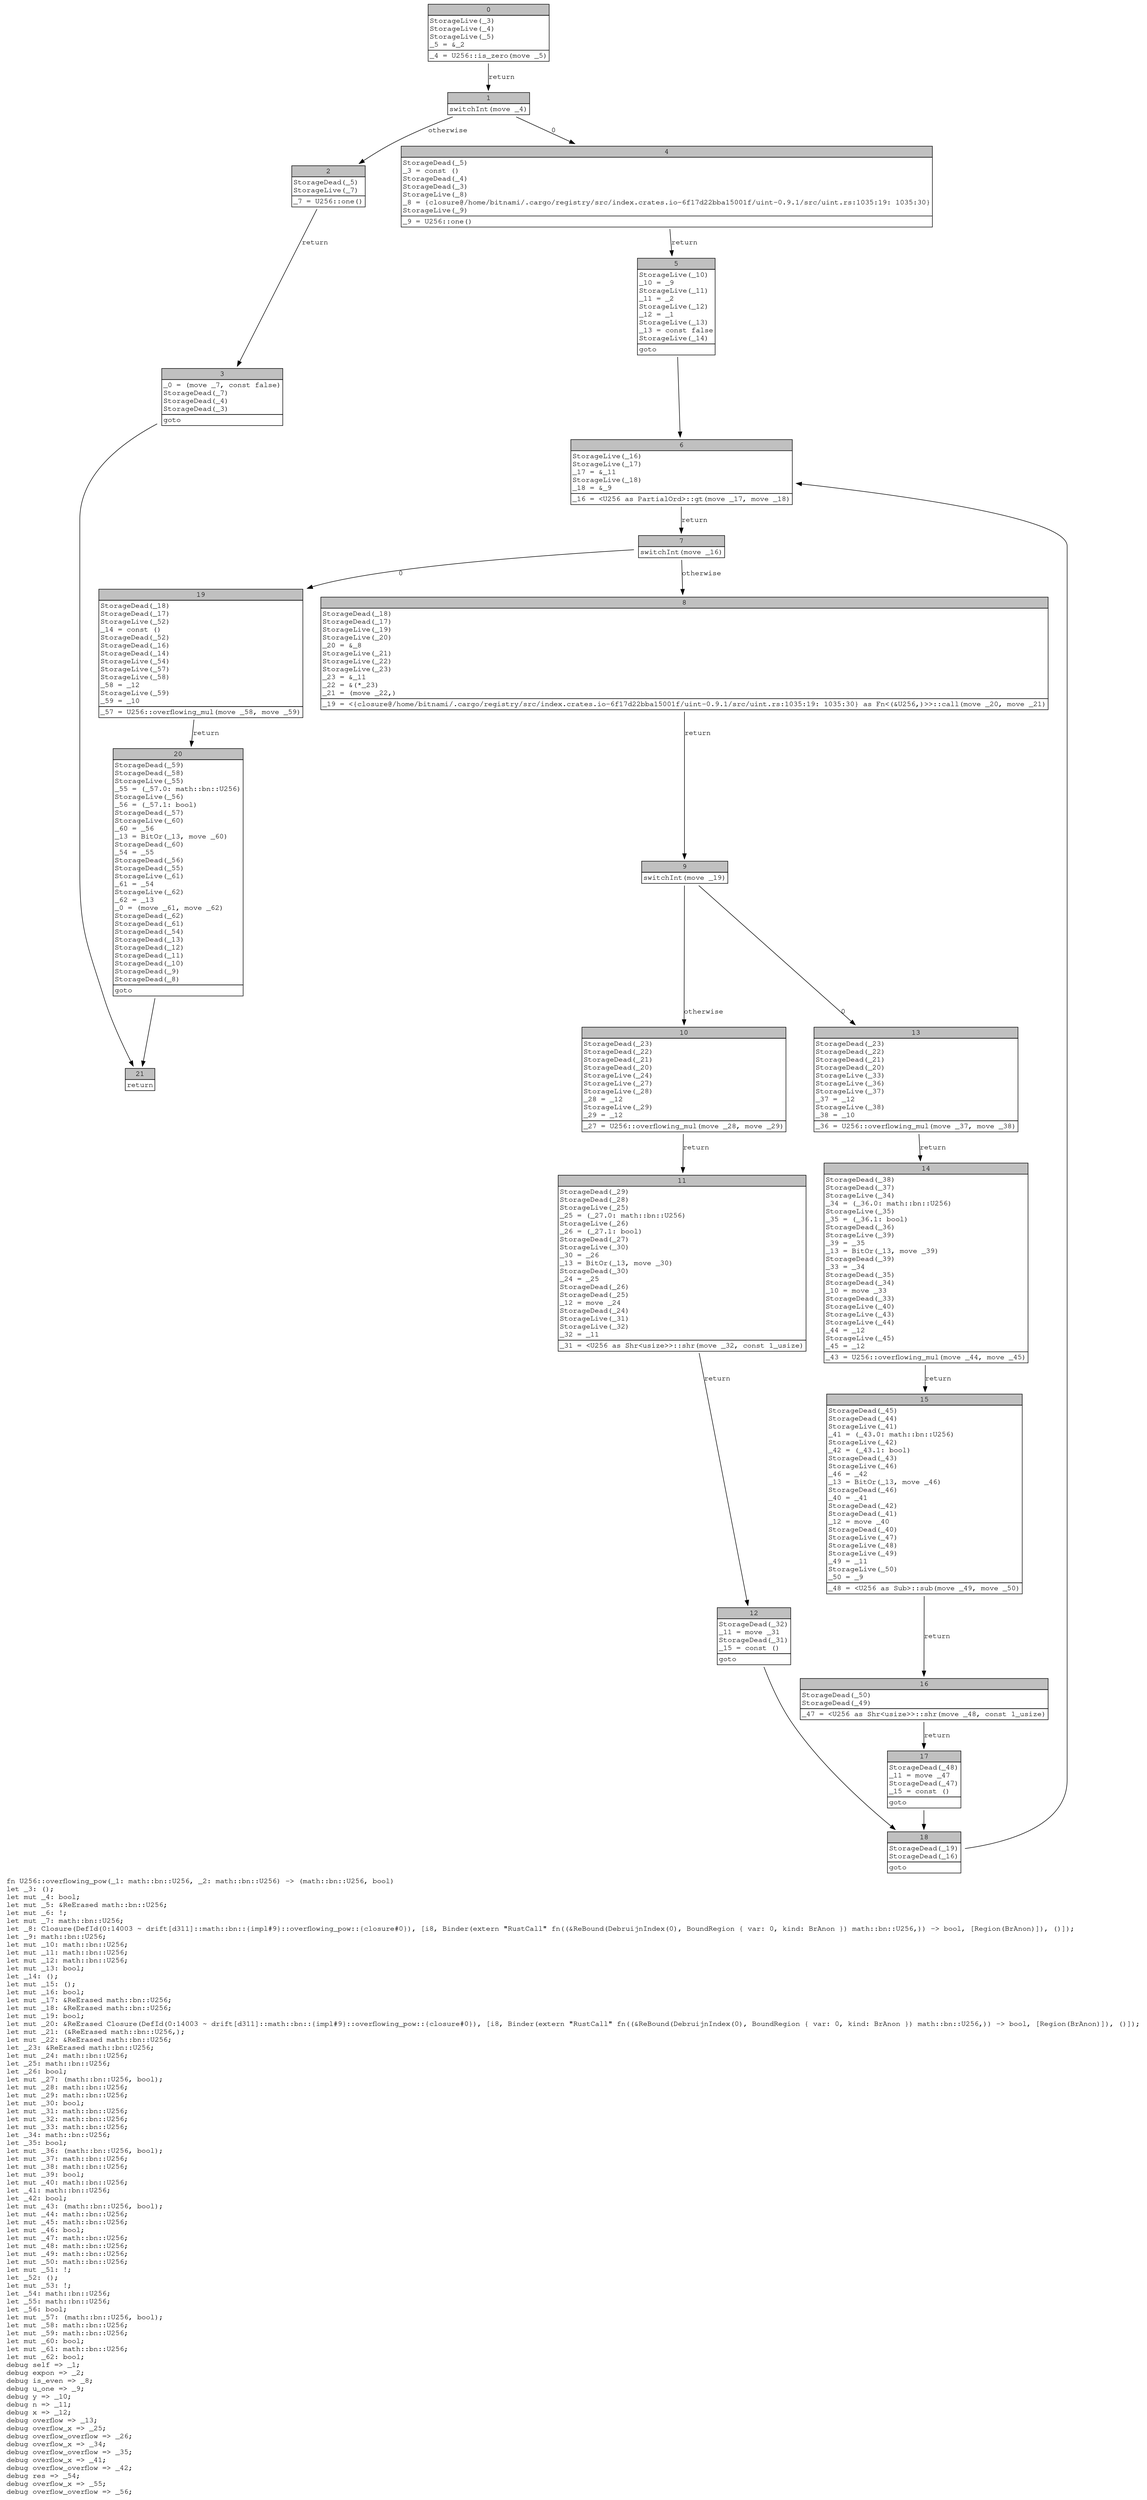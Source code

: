 digraph Mir_0_14002 {
    graph [fontname="Courier, monospace"];
    node [fontname="Courier, monospace"];
    edge [fontname="Courier, monospace"];
    label=<fn U256::overflowing_pow(_1: math::bn::U256, _2: math::bn::U256) -&gt; (math::bn::U256, bool)<br align="left"/>let _3: ();<br align="left"/>let mut _4: bool;<br align="left"/>let mut _5: &amp;ReErased math::bn::U256;<br align="left"/>let mut _6: !;<br align="left"/>let mut _7: math::bn::U256;<br align="left"/>let _8: Closure(DefId(0:14003 ~ drift[d311]::math::bn::{impl#9}::overflowing_pow::{closure#0}), [i8, Binder(extern &quot;RustCall&quot; fn((&amp;ReBound(DebruijnIndex(0), BoundRegion { var: 0, kind: BrAnon }) math::bn::U256,)) -&gt; bool, [Region(BrAnon)]), ()]);<br align="left"/>let _9: math::bn::U256;<br align="left"/>let mut _10: math::bn::U256;<br align="left"/>let mut _11: math::bn::U256;<br align="left"/>let mut _12: math::bn::U256;<br align="left"/>let mut _13: bool;<br align="left"/>let _14: ();<br align="left"/>let mut _15: ();<br align="left"/>let mut _16: bool;<br align="left"/>let mut _17: &amp;ReErased math::bn::U256;<br align="left"/>let mut _18: &amp;ReErased math::bn::U256;<br align="left"/>let mut _19: bool;<br align="left"/>let mut _20: &amp;ReErased Closure(DefId(0:14003 ~ drift[d311]::math::bn::{impl#9}::overflowing_pow::{closure#0}), [i8, Binder(extern &quot;RustCall&quot; fn((&amp;ReBound(DebruijnIndex(0), BoundRegion { var: 0, kind: BrAnon }) math::bn::U256,)) -&gt; bool, [Region(BrAnon)]), ()]);<br align="left"/>let mut _21: (&amp;ReErased math::bn::U256,);<br align="left"/>let mut _22: &amp;ReErased math::bn::U256;<br align="left"/>let _23: &amp;ReErased math::bn::U256;<br align="left"/>let mut _24: math::bn::U256;<br align="left"/>let _25: math::bn::U256;<br align="left"/>let _26: bool;<br align="left"/>let mut _27: (math::bn::U256, bool);<br align="left"/>let mut _28: math::bn::U256;<br align="left"/>let mut _29: math::bn::U256;<br align="left"/>let mut _30: bool;<br align="left"/>let mut _31: math::bn::U256;<br align="left"/>let mut _32: math::bn::U256;<br align="left"/>let mut _33: math::bn::U256;<br align="left"/>let _34: math::bn::U256;<br align="left"/>let _35: bool;<br align="left"/>let mut _36: (math::bn::U256, bool);<br align="left"/>let mut _37: math::bn::U256;<br align="left"/>let mut _38: math::bn::U256;<br align="left"/>let mut _39: bool;<br align="left"/>let mut _40: math::bn::U256;<br align="left"/>let _41: math::bn::U256;<br align="left"/>let _42: bool;<br align="left"/>let mut _43: (math::bn::U256, bool);<br align="left"/>let mut _44: math::bn::U256;<br align="left"/>let mut _45: math::bn::U256;<br align="left"/>let mut _46: bool;<br align="left"/>let mut _47: math::bn::U256;<br align="left"/>let mut _48: math::bn::U256;<br align="left"/>let mut _49: math::bn::U256;<br align="left"/>let mut _50: math::bn::U256;<br align="left"/>let mut _51: !;<br align="left"/>let _52: ();<br align="left"/>let mut _53: !;<br align="left"/>let _54: math::bn::U256;<br align="left"/>let _55: math::bn::U256;<br align="left"/>let _56: bool;<br align="left"/>let mut _57: (math::bn::U256, bool);<br align="left"/>let mut _58: math::bn::U256;<br align="left"/>let mut _59: math::bn::U256;<br align="left"/>let mut _60: bool;<br align="left"/>let mut _61: math::bn::U256;<br align="left"/>let mut _62: bool;<br align="left"/>debug self =&gt; _1;<br align="left"/>debug expon =&gt; _2;<br align="left"/>debug is_even =&gt; _8;<br align="left"/>debug u_one =&gt; _9;<br align="left"/>debug y =&gt; _10;<br align="left"/>debug n =&gt; _11;<br align="left"/>debug x =&gt; _12;<br align="left"/>debug overflow =&gt; _13;<br align="left"/>debug overflow_x =&gt; _25;<br align="left"/>debug overflow_overflow =&gt; _26;<br align="left"/>debug overflow_x =&gt; _34;<br align="left"/>debug overflow_overflow =&gt; _35;<br align="left"/>debug overflow_x =&gt; _41;<br align="left"/>debug overflow_overflow =&gt; _42;<br align="left"/>debug res =&gt; _54;<br align="left"/>debug overflow_x =&gt; _55;<br align="left"/>debug overflow_overflow =&gt; _56;<br align="left"/>>;
    bb0__0_14002 [shape="none", label=<<table border="0" cellborder="1" cellspacing="0"><tr><td bgcolor="gray" align="center" colspan="1">0</td></tr><tr><td align="left" balign="left">StorageLive(_3)<br/>StorageLive(_4)<br/>StorageLive(_5)<br/>_5 = &amp;_2<br/></td></tr><tr><td align="left">_4 = U256::is_zero(move _5)</td></tr></table>>];
    bb1__0_14002 [shape="none", label=<<table border="0" cellborder="1" cellspacing="0"><tr><td bgcolor="gray" align="center" colspan="1">1</td></tr><tr><td align="left">switchInt(move _4)</td></tr></table>>];
    bb2__0_14002 [shape="none", label=<<table border="0" cellborder="1" cellspacing="0"><tr><td bgcolor="gray" align="center" colspan="1">2</td></tr><tr><td align="left" balign="left">StorageDead(_5)<br/>StorageLive(_7)<br/></td></tr><tr><td align="left">_7 = U256::one()</td></tr></table>>];
    bb3__0_14002 [shape="none", label=<<table border="0" cellborder="1" cellspacing="0"><tr><td bgcolor="gray" align="center" colspan="1">3</td></tr><tr><td align="left" balign="left">_0 = (move _7, const false)<br/>StorageDead(_7)<br/>StorageDead(_4)<br/>StorageDead(_3)<br/></td></tr><tr><td align="left">goto</td></tr></table>>];
    bb4__0_14002 [shape="none", label=<<table border="0" cellborder="1" cellspacing="0"><tr><td bgcolor="gray" align="center" colspan="1">4</td></tr><tr><td align="left" balign="left">StorageDead(_5)<br/>_3 = const ()<br/>StorageDead(_4)<br/>StorageDead(_3)<br/>StorageLive(_8)<br/>_8 = {closure@/home/bitnami/.cargo/registry/src/index.crates.io-6f17d22bba15001f/uint-0.9.1/src/uint.rs:1035:19: 1035:30}<br/>StorageLive(_9)<br/></td></tr><tr><td align="left">_9 = U256::one()</td></tr></table>>];
    bb5__0_14002 [shape="none", label=<<table border="0" cellborder="1" cellspacing="0"><tr><td bgcolor="gray" align="center" colspan="1">5</td></tr><tr><td align="left" balign="left">StorageLive(_10)<br/>_10 = _9<br/>StorageLive(_11)<br/>_11 = _2<br/>StorageLive(_12)<br/>_12 = _1<br/>StorageLive(_13)<br/>_13 = const false<br/>StorageLive(_14)<br/></td></tr><tr><td align="left">goto</td></tr></table>>];
    bb6__0_14002 [shape="none", label=<<table border="0" cellborder="1" cellspacing="0"><tr><td bgcolor="gray" align="center" colspan="1">6</td></tr><tr><td align="left" balign="left">StorageLive(_16)<br/>StorageLive(_17)<br/>_17 = &amp;_11<br/>StorageLive(_18)<br/>_18 = &amp;_9<br/></td></tr><tr><td align="left">_16 = &lt;U256 as PartialOrd&gt;::gt(move _17, move _18)</td></tr></table>>];
    bb7__0_14002 [shape="none", label=<<table border="0" cellborder="1" cellspacing="0"><tr><td bgcolor="gray" align="center" colspan="1">7</td></tr><tr><td align="left">switchInt(move _16)</td></tr></table>>];
    bb8__0_14002 [shape="none", label=<<table border="0" cellborder="1" cellspacing="0"><tr><td bgcolor="gray" align="center" colspan="1">8</td></tr><tr><td align="left" balign="left">StorageDead(_18)<br/>StorageDead(_17)<br/>StorageLive(_19)<br/>StorageLive(_20)<br/>_20 = &amp;_8<br/>StorageLive(_21)<br/>StorageLive(_22)<br/>StorageLive(_23)<br/>_23 = &amp;_11<br/>_22 = &amp;(*_23)<br/>_21 = (move _22,)<br/></td></tr><tr><td align="left">_19 = &lt;{closure@/home/bitnami/.cargo/registry/src/index.crates.io-6f17d22bba15001f/uint-0.9.1/src/uint.rs:1035:19: 1035:30} as Fn&lt;(&amp;U256,)&gt;&gt;::call(move _20, move _21)</td></tr></table>>];
    bb9__0_14002 [shape="none", label=<<table border="0" cellborder="1" cellspacing="0"><tr><td bgcolor="gray" align="center" colspan="1">9</td></tr><tr><td align="left">switchInt(move _19)</td></tr></table>>];
    bb10__0_14002 [shape="none", label=<<table border="0" cellborder="1" cellspacing="0"><tr><td bgcolor="gray" align="center" colspan="1">10</td></tr><tr><td align="left" balign="left">StorageDead(_23)<br/>StorageDead(_22)<br/>StorageDead(_21)<br/>StorageDead(_20)<br/>StorageLive(_24)<br/>StorageLive(_27)<br/>StorageLive(_28)<br/>_28 = _12<br/>StorageLive(_29)<br/>_29 = _12<br/></td></tr><tr><td align="left">_27 = U256::overflowing_mul(move _28, move _29)</td></tr></table>>];
    bb11__0_14002 [shape="none", label=<<table border="0" cellborder="1" cellspacing="0"><tr><td bgcolor="gray" align="center" colspan="1">11</td></tr><tr><td align="left" balign="left">StorageDead(_29)<br/>StorageDead(_28)<br/>StorageLive(_25)<br/>_25 = (_27.0: math::bn::U256)<br/>StorageLive(_26)<br/>_26 = (_27.1: bool)<br/>StorageDead(_27)<br/>StorageLive(_30)<br/>_30 = _26<br/>_13 = BitOr(_13, move _30)<br/>StorageDead(_30)<br/>_24 = _25<br/>StorageDead(_26)<br/>StorageDead(_25)<br/>_12 = move _24<br/>StorageDead(_24)<br/>StorageLive(_31)<br/>StorageLive(_32)<br/>_32 = _11<br/></td></tr><tr><td align="left">_31 = &lt;U256 as Shr&lt;usize&gt;&gt;::shr(move _32, const 1_usize)</td></tr></table>>];
    bb12__0_14002 [shape="none", label=<<table border="0" cellborder="1" cellspacing="0"><tr><td bgcolor="gray" align="center" colspan="1">12</td></tr><tr><td align="left" balign="left">StorageDead(_32)<br/>_11 = move _31<br/>StorageDead(_31)<br/>_15 = const ()<br/></td></tr><tr><td align="left">goto</td></tr></table>>];
    bb13__0_14002 [shape="none", label=<<table border="0" cellborder="1" cellspacing="0"><tr><td bgcolor="gray" align="center" colspan="1">13</td></tr><tr><td align="left" balign="left">StorageDead(_23)<br/>StorageDead(_22)<br/>StorageDead(_21)<br/>StorageDead(_20)<br/>StorageLive(_33)<br/>StorageLive(_36)<br/>StorageLive(_37)<br/>_37 = _12<br/>StorageLive(_38)<br/>_38 = _10<br/></td></tr><tr><td align="left">_36 = U256::overflowing_mul(move _37, move _38)</td></tr></table>>];
    bb14__0_14002 [shape="none", label=<<table border="0" cellborder="1" cellspacing="0"><tr><td bgcolor="gray" align="center" colspan="1">14</td></tr><tr><td align="left" balign="left">StorageDead(_38)<br/>StorageDead(_37)<br/>StorageLive(_34)<br/>_34 = (_36.0: math::bn::U256)<br/>StorageLive(_35)<br/>_35 = (_36.1: bool)<br/>StorageDead(_36)<br/>StorageLive(_39)<br/>_39 = _35<br/>_13 = BitOr(_13, move _39)<br/>StorageDead(_39)<br/>_33 = _34<br/>StorageDead(_35)<br/>StorageDead(_34)<br/>_10 = move _33<br/>StorageDead(_33)<br/>StorageLive(_40)<br/>StorageLive(_43)<br/>StorageLive(_44)<br/>_44 = _12<br/>StorageLive(_45)<br/>_45 = _12<br/></td></tr><tr><td align="left">_43 = U256::overflowing_mul(move _44, move _45)</td></tr></table>>];
    bb15__0_14002 [shape="none", label=<<table border="0" cellborder="1" cellspacing="0"><tr><td bgcolor="gray" align="center" colspan="1">15</td></tr><tr><td align="left" balign="left">StorageDead(_45)<br/>StorageDead(_44)<br/>StorageLive(_41)<br/>_41 = (_43.0: math::bn::U256)<br/>StorageLive(_42)<br/>_42 = (_43.1: bool)<br/>StorageDead(_43)<br/>StorageLive(_46)<br/>_46 = _42<br/>_13 = BitOr(_13, move _46)<br/>StorageDead(_46)<br/>_40 = _41<br/>StorageDead(_42)<br/>StorageDead(_41)<br/>_12 = move _40<br/>StorageDead(_40)<br/>StorageLive(_47)<br/>StorageLive(_48)<br/>StorageLive(_49)<br/>_49 = _11<br/>StorageLive(_50)<br/>_50 = _9<br/></td></tr><tr><td align="left">_48 = &lt;U256 as Sub&gt;::sub(move _49, move _50)</td></tr></table>>];
    bb16__0_14002 [shape="none", label=<<table border="0" cellborder="1" cellspacing="0"><tr><td bgcolor="gray" align="center" colspan="1">16</td></tr><tr><td align="left" balign="left">StorageDead(_50)<br/>StorageDead(_49)<br/></td></tr><tr><td align="left">_47 = &lt;U256 as Shr&lt;usize&gt;&gt;::shr(move _48, const 1_usize)</td></tr></table>>];
    bb17__0_14002 [shape="none", label=<<table border="0" cellborder="1" cellspacing="0"><tr><td bgcolor="gray" align="center" colspan="1">17</td></tr><tr><td align="left" balign="left">StorageDead(_48)<br/>_11 = move _47<br/>StorageDead(_47)<br/>_15 = const ()<br/></td></tr><tr><td align="left">goto</td></tr></table>>];
    bb18__0_14002 [shape="none", label=<<table border="0" cellborder="1" cellspacing="0"><tr><td bgcolor="gray" align="center" colspan="1">18</td></tr><tr><td align="left" balign="left">StorageDead(_19)<br/>StorageDead(_16)<br/></td></tr><tr><td align="left">goto</td></tr></table>>];
    bb19__0_14002 [shape="none", label=<<table border="0" cellborder="1" cellspacing="0"><tr><td bgcolor="gray" align="center" colspan="1">19</td></tr><tr><td align="left" balign="left">StorageDead(_18)<br/>StorageDead(_17)<br/>StorageLive(_52)<br/>_14 = const ()<br/>StorageDead(_52)<br/>StorageDead(_16)<br/>StorageDead(_14)<br/>StorageLive(_54)<br/>StorageLive(_57)<br/>StorageLive(_58)<br/>_58 = _12<br/>StorageLive(_59)<br/>_59 = _10<br/></td></tr><tr><td align="left">_57 = U256::overflowing_mul(move _58, move _59)</td></tr></table>>];
    bb20__0_14002 [shape="none", label=<<table border="0" cellborder="1" cellspacing="0"><tr><td bgcolor="gray" align="center" colspan="1">20</td></tr><tr><td align="left" balign="left">StorageDead(_59)<br/>StorageDead(_58)<br/>StorageLive(_55)<br/>_55 = (_57.0: math::bn::U256)<br/>StorageLive(_56)<br/>_56 = (_57.1: bool)<br/>StorageDead(_57)<br/>StorageLive(_60)<br/>_60 = _56<br/>_13 = BitOr(_13, move _60)<br/>StorageDead(_60)<br/>_54 = _55<br/>StorageDead(_56)<br/>StorageDead(_55)<br/>StorageLive(_61)<br/>_61 = _54<br/>StorageLive(_62)<br/>_62 = _13<br/>_0 = (move _61, move _62)<br/>StorageDead(_62)<br/>StorageDead(_61)<br/>StorageDead(_54)<br/>StorageDead(_13)<br/>StorageDead(_12)<br/>StorageDead(_11)<br/>StorageDead(_10)<br/>StorageDead(_9)<br/>StorageDead(_8)<br/></td></tr><tr><td align="left">goto</td></tr></table>>];
    bb21__0_14002 [shape="none", label=<<table border="0" cellborder="1" cellspacing="0"><tr><td bgcolor="gray" align="center" colspan="1">21</td></tr><tr><td align="left">return</td></tr></table>>];
    bb0__0_14002 -> bb1__0_14002 [label="return"];
    bb1__0_14002 -> bb4__0_14002 [label="0"];
    bb1__0_14002 -> bb2__0_14002 [label="otherwise"];
    bb2__0_14002 -> bb3__0_14002 [label="return"];
    bb3__0_14002 -> bb21__0_14002 [label=""];
    bb4__0_14002 -> bb5__0_14002 [label="return"];
    bb5__0_14002 -> bb6__0_14002 [label=""];
    bb6__0_14002 -> bb7__0_14002 [label="return"];
    bb7__0_14002 -> bb19__0_14002 [label="0"];
    bb7__0_14002 -> bb8__0_14002 [label="otherwise"];
    bb8__0_14002 -> bb9__0_14002 [label="return"];
    bb9__0_14002 -> bb13__0_14002 [label="0"];
    bb9__0_14002 -> bb10__0_14002 [label="otherwise"];
    bb10__0_14002 -> bb11__0_14002 [label="return"];
    bb11__0_14002 -> bb12__0_14002 [label="return"];
    bb12__0_14002 -> bb18__0_14002 [label=""];
    bb13__0_14002 -> bb14__0_14002 [label="return"];
    bb14__0_14002 -> bb15__0_14002 [label="return"];
    bb15__0_14002 -> bb16__0_14002 [label="return"];
    bb16__0_14002 -> bb17__0_14002 [label="return"];
    bb17__0_14002 -> bb18__0_14002 [label=""];
    bb18__0_14002 -> bb6__0_14002 [label=""];
    bb19__0_14002 -> bb20__0_14002 [label="return"];
    bb20__0_14002 -> bb21__0_14002 [label=""];
}
